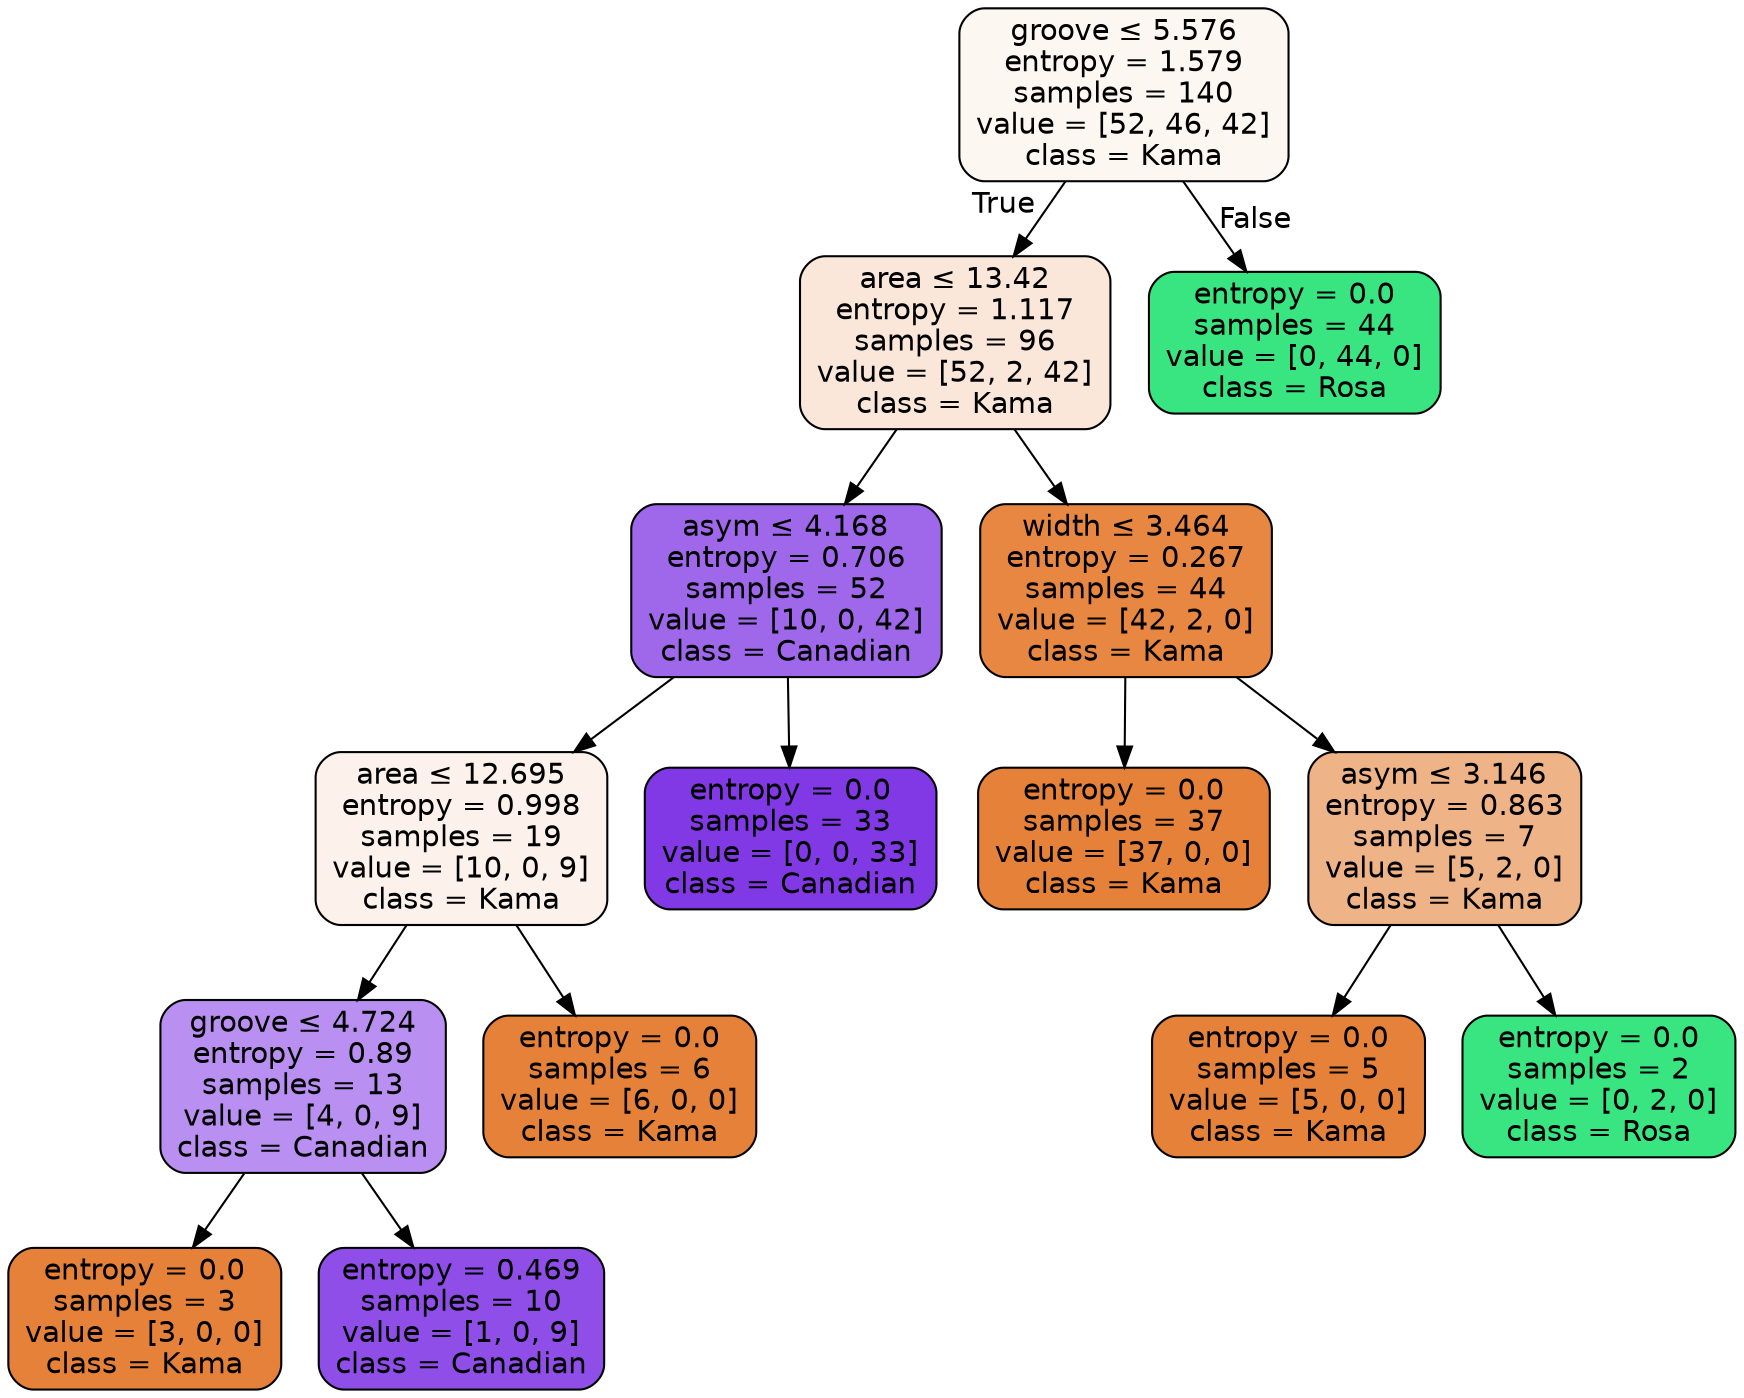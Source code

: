 digraph Tree {
node [shape=box, style="filled, rounded", color="black", fontname=helvetica] ;
edge [fontname=helvetica] ;
0 [label=<groove &le; 5.576<br/>entropy = 1.579<br/>samples = 140<br/>value = [52, 46, 42]<br/>class = Kama>, fillcolor="#e5813910"] ;
1 [label=<area &le; 13.42<br/>entropy = 1.117<br/>samples = 96<br/>value = [52, 2, 42]<br/>class = Kama>, fillcolor="#e581392f"] ;
0 -> 1 [labeldistance=2.5, labelangle=45, headlabel="True"] ;
2 [label=<asym &le; 4.168<br/>entropy = 0.706<br/>samples = 52<br/>value = [10, 0, 42]<br/>class = Canadian>, fillcolor="#8139e5c2"] ;
1 -> 2 ;
3 [label=<area &le; 12.695<br/>entropy = 0.998<br/>samples = 19<br/>value = [10, 0, 9]<br/>class = Kama>, fillcolor="#e5813919"] ;
2 -> 3 ;
4 [label=<groove &le; 4.724<br/>entropy = 0.89<br/>samples = 13<br/>value = [4, 0, 9]<br/>class = Canadian>, fillcolor="#8139e58e"] ;
3 -> 4 ;
5 [label=<entropy = 0.0<br/>samples = 3<br/>value = [3, 0, 0]<br/>class = Kama>, fillcolor="#e58139ff"] ;
4 -> 5 ;
6 [label=<entropy = 0.469<br/>samples = 10<br/>value = [1, 0, 9]<br/>class = Canadian>, fillcolor="#8139e5e3"] ;
4 -> 6 ;
7 [label=<entropy = 0.0<br/>samples = 6<br/>value = [6, 0, 0]<br/>class = Kama>, fillcolor="#e58139ff"] ;
3 -> 7 ;
8 [label=<entropy = 0.0<br/>samples = 33<br/>value = [0, 0, 33]<br/>class = Canadian>, fillcolor="#8139e5ff"] ;
2 -> 8 ;
9 [label=<width &le; 3.464<br/>entropy = 0.267<br/>samples = 44<br/>value = [42, 2, 0]<br/>class = Kama>, fillcolor="#e58139f3"] ;
1 -> 9 ;
10 [label=<entropy = 0.0<br/>samples = 37<br/>value = [37, 0, 0]<br/>class = Kama>, fillcolor="#e58139ff"] ;
9 -> 10 ;
11 [label=<asym &le; 3.146<br/>entropy = 0.863<br/>samples = 7<br/>value = [5, 2, 0]<br/>class = Kama>, fillcolor="#e5813999"] ;
9 -> 11 ;
12 [label=<entropy = 0.0<br/>samples = 5<br/>value = [5, 0, 0]<br/>class = Kama>, fillcolor="#e58139ff"] ;
11 -> 12 ;
13 [label=<entropy = 0.0<br/>samples = 2<br/>value = [0, 2, 0]<br/>class = Rosa>, fillcolor="#39e581ff"] ;
11 -> 13 ;
14 [label=<entropy = 0.0<br/>samples = 44<br/>value = [0, 44, 0]<br/>class = Rosa>, fillcolor="#39e581ff"] ;
0 -> 14 [labeldistance=2.5, labelangle=-45, headlabel="False"] ;
}
